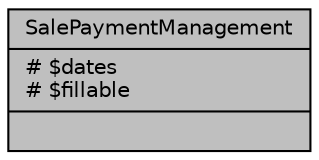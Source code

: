 digraph "SalePaymentManagement"
{
 // LATEX_PDF_SIZE
  bgcolor="transparent";
  edge [fontname="Helvetica",fontsize="10",labelfontname="Helvetica",labelfontsize="10"];
  node [fontname="Helvetica",fontsize="10",shape=record];
  Node1 [label="{SalePaymentManagement\n|# $dates\l# $fillable\l|}",height=0.2,width=0.4,color="black", fillcolor="grey75", style="filled", fontcolor="black",tooltip="[descripción detallada]"];
}
